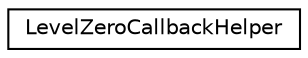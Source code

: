 digraph "Graphical Class Hierarchy"
{
 // LATEX_PDF_SIZE
  edge [fontname="Helvetica",fontsize="10",labelfontname="Helvetica",labelfontsize="10"];
  node [fontname="Helvetica",fontsize="10",shape=record];
  rankdir="LR";
  Node0 [label="LevelZeroCallbackHelper",height=0.2,width=0.4,color="black", fillcolor="white", style="filled",URL="$structoperations__research_1_1sat_1_1_level_zero_callback_helper.html",tooltip=" "];
}
